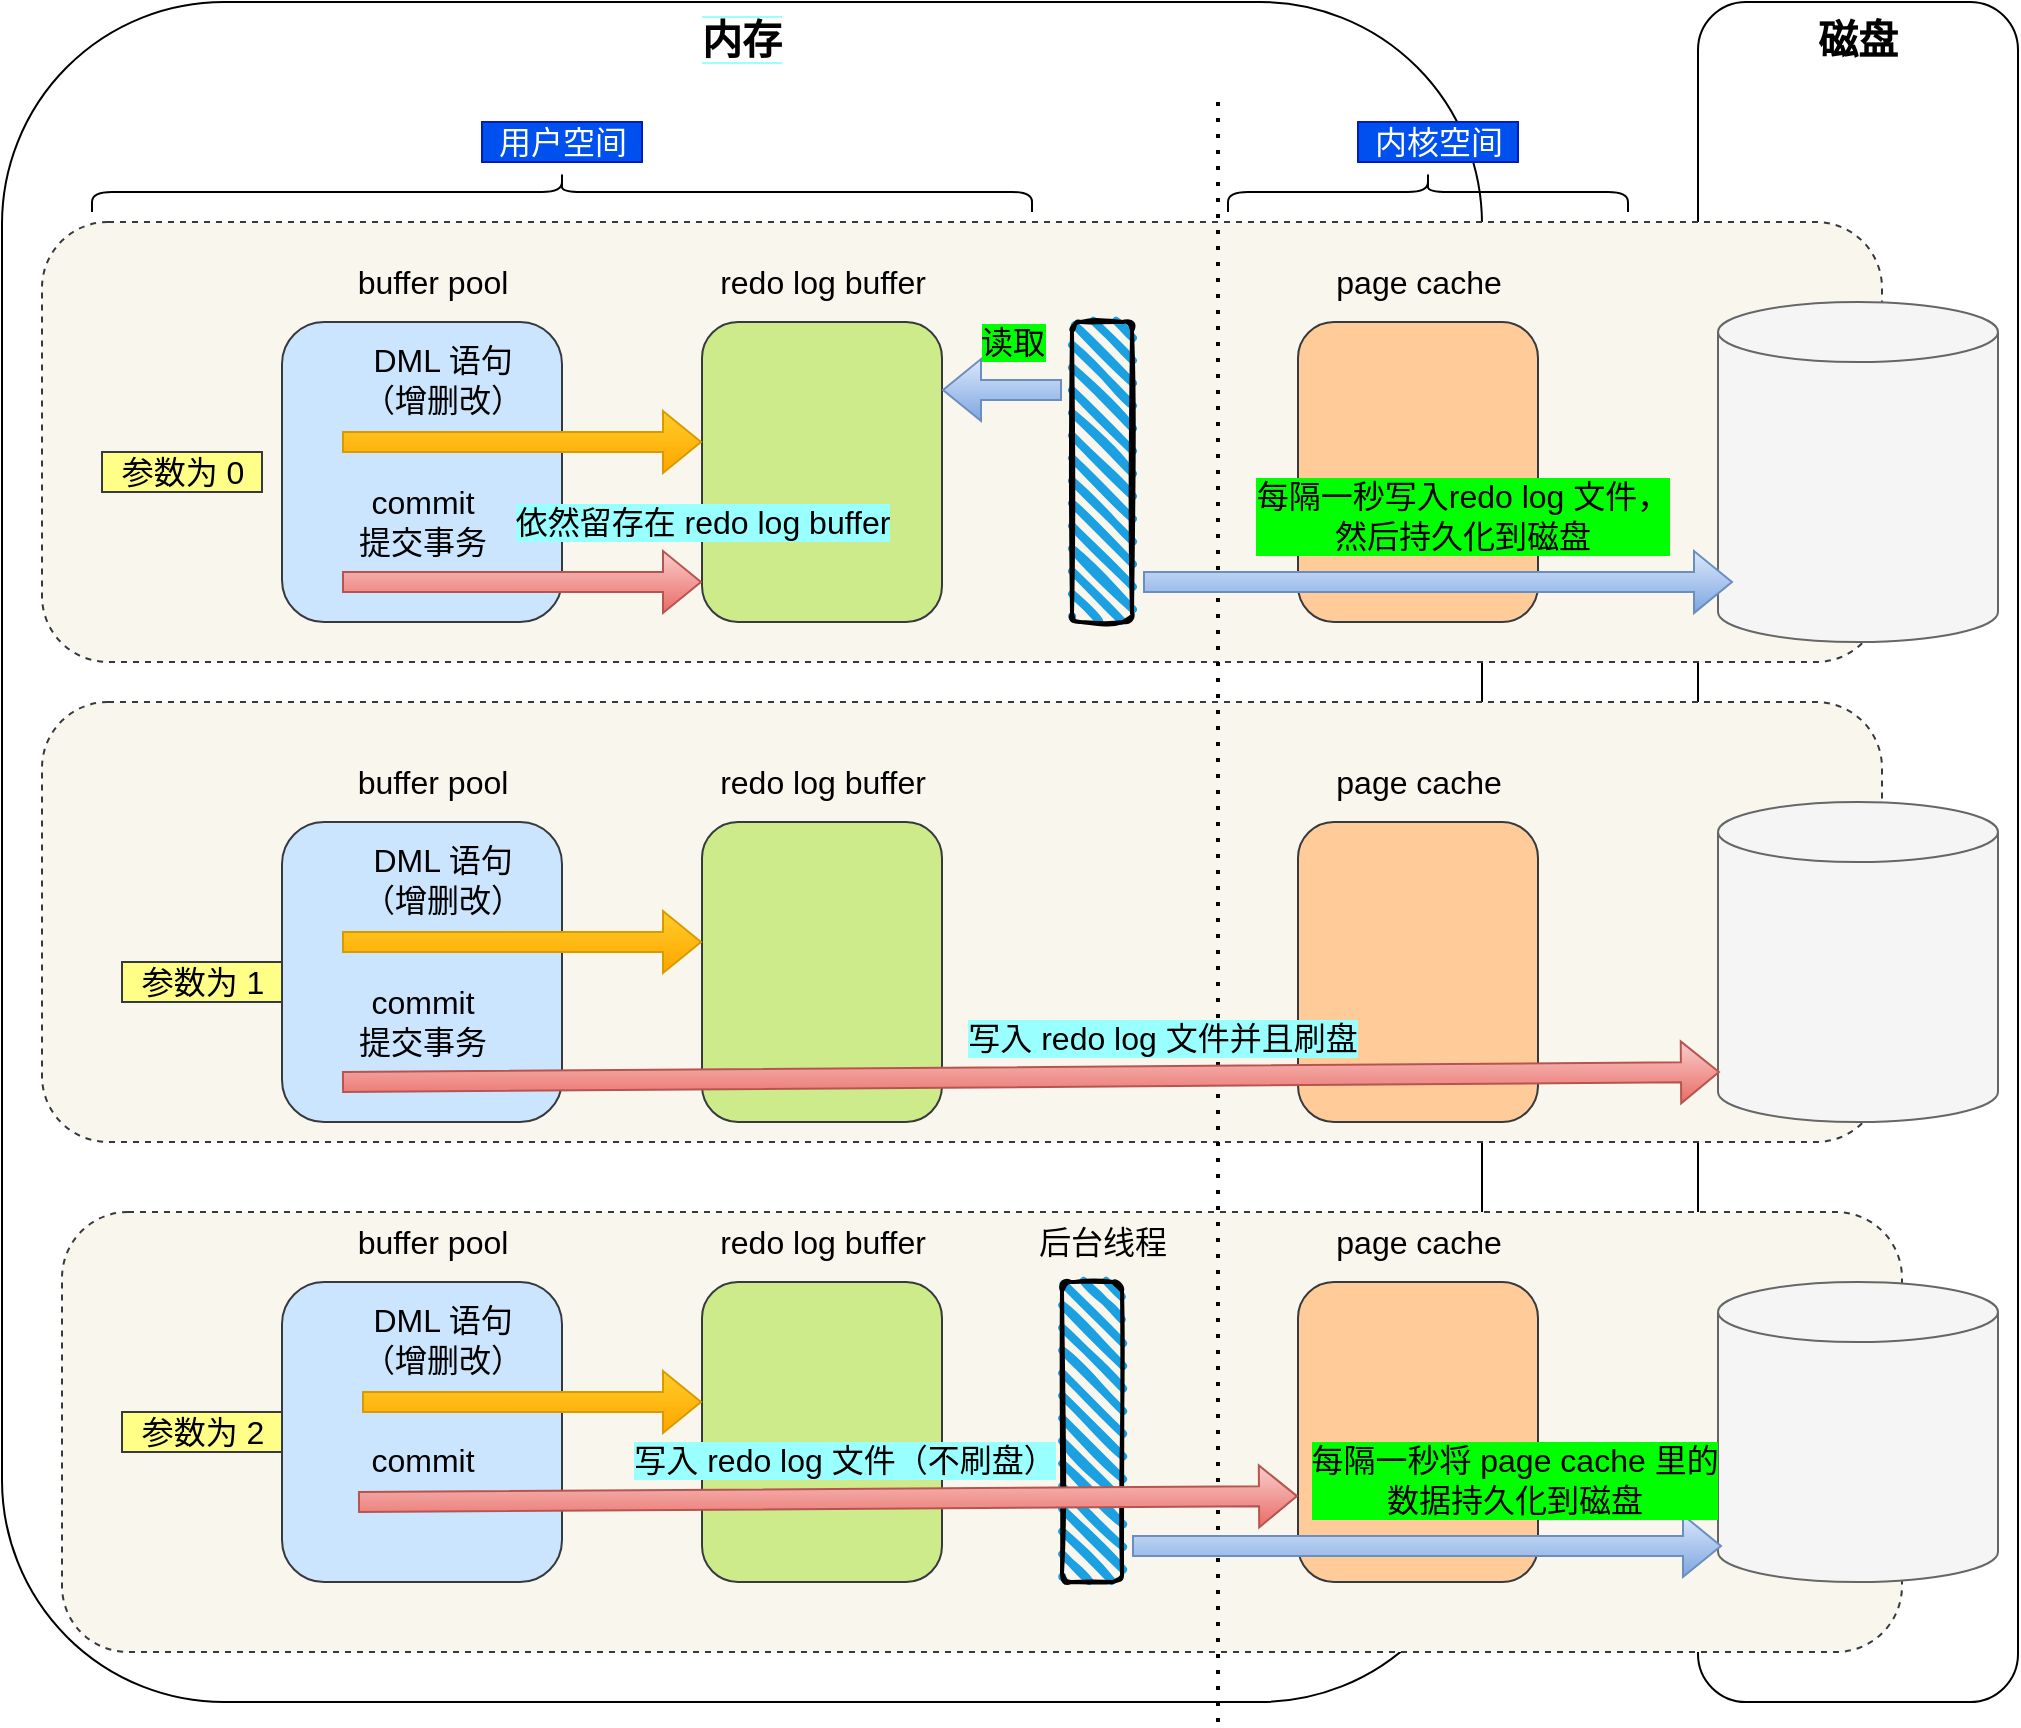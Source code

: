 <mxfile version="20.0.1" type="github">
  <diagram id="6q1AIOpyv46VLWpAABF8" name="Page-1">
    <mxGraphModel dx="916" dy="1884" grid="1" gridSize="10" guides="1" tooltips="1" connect="1" arrows="1" fold="1" page="1" pageScale="1" pageWidth="827" pageHeight="1169" math="0" shadow="0">
      <root>
        <mxCell id="0" />
        <mxCell id="1" parent="0" />
        <mxCell id="ZjG4IA8VryL87aqI9rix-1" value="&lt;font style=&quot;font-size: 20px;&quot;&gt;&lt;b&gt;磁盘&lt;/b&gt;&lt;/font&gt;" style="rounded=1;whiteSpace=wrap;html=1;fontSize=16;verticalAlign=top;" vertex="1" parent="1">
          <mxGeometry x="868" y="-10" width="160" height="850" as="geometry" />
        </mxCell>
        <mxCell id="ZjG4IA8VryL87aqI9rix-2" value="&lt;font style=&quot;font-size: 20px;&quot; color=&quot;#000000&quot;&gt;&lt;b style=&quot;background-color: rgb(255, 255, 255);&quot;&gt;内存&lt;/b&gt;&lt;/font&gt;" style="rounded=1;whiteSpace=wrap;html=1;labelBackgroundColor=#99FFFF;fontSize=16;fontColor=#99FFFF;strokeColor=default;fillColor=default;verticalAlign=top;" vertex="1" parent="1">
          <mxGeometry x="20" y="-10" width="740" height="850" as="geometry" />
        </mxCell>
        <mxCell id="ZjG4IA8VryL87aqI9rix-3" value="" style="rounded=1;whiteSpace=wrap;html=1;labelBackgroundColor=#99FFFF;fontSize=16;dashed=1;fillColor=#f9f7ed;strokeColor=#36393d;" vertex="1" parent="1">
          <mxGeometry x="50" y="595" width="920" height="220" as="geometry" />
        </mxCell>
        <mxCell id="ZjG4IA8VryL87aqI9rix-4" value="" style="rounded=1;whiteSpace=wrap;html=1;labelBackgroundColor=#99FFFF;fontSize=16;dashed=1;fillColor=#f9f7ed;strokeColor=#36393d;" vertex="1" parent="1">
          <mxGeometry x="40" y="340" width="920" height="220" as="geometry" />
        </mxCell>
        <mxCell id="ZjG4IA8VryL87aqI9rix-5" value="" style="rounded=1;whiteSpace=wrap;html=1;labelBackgroundColor=#99FFFF;fontSize=16;dashed=1;fillColor=#f9f7ed;strokeColor=#36393d;" vertex="1" parent="1">
          <mxGeometry x="40" y="100" width="920" height="220" as="geometry" />
        </mxCell>
        <mxCell id="ZjG4IA8VryL87aqI9rix-6" value="" style="rounded=1;whiteSpace=wrap;html=1;fontSize=16;fillColor=#cce5ff;strokeColor=#36393d;" vertex="1" parent="1">
          <mxGeometry x="160" y="150" width="140" height="150" as="geometry" />
        </mxCell>
        <mxCell id="ZjG4IA8VryL87aqI9rix-7" value="&lt;span style=&quot;&quot;&gt;redo log buffer&lt;/span&gt;" style="text;html=1;align=center;verticalAlign=middle;resizable=0;points=[];autosize=1;strokeColor=none;fillColor=none;fontSize=16;" vertex="1" parent="1">
          <mxGeometry x="370" y="120" width="120" height="20" as="geometry" />
        </mxCell>
        <mxCell id="ZjG4IA8VryL87aqI9rix-8" value="buffer pool" style="text;html=1;align=center;verticalAlign=middle;resizable=0;points=[];autosize=1;strokeColor=none;fillColor=none;fontSize=16;" vertex="1" parent="1">
          <mxGeometry x="190" y="120" width="90" height="20" as="geometry" />
        </mxCell>
        <mxCell id="ZjG4IA8VryL87aqI9rix-9" value="" style="rounded=1;whiteSpace=wrap;html=1;fontSize=16;fillColor=#cdeb8b;strokeColor=#36393d;" vertex="1" parent="1">
          <mxGeometry x="370" y="150" width="120" height="150" as="geometry" />
        </mxCell>
        <mxCell id="ZjG4IA8VryL87aqI9rix-10" value="DML 语句&lt;br&gt;（增删改）" style="text;html=1;align=center;verticalAlign=middle;resizable=0;points=[];autosize=1;strokeColor=none;fillColor=none;fontSize=16;" vertex="1" parent="1">
          <mxGeometry x="190" y="159" width="100" height="40" as="geometry" />
        </mxCell>
        <mxCell id="ZjG4IA8VryL87aqI9rix-11" value="" style="shape=flexArrow;endArrow=classic;html=1;rounded=0;fontSize=16;fillColor=#f8cecc;gradientColor=#ea6b66;strokeColor=#b85450;" edge="1" parent="1">
          <mxGeometry width="50" height="50" relative="1" as="geometry">
            <mxPoint x="190" y="280" as="sourcePoint" />
            <mxPoint x="370" y="280" as="targetPoint" />
          </mxGeometry>
        </mxCell>
        <mxCell id="ZjG4IA8VryL87aqI9rix-12" value="commit&lt;br&gt;提交事务" style="text;html=1;align=center;verticalAlign=middle;resizable=0;points=[];autosize=1;strokeColor=none;fillColor=none;fontSize=16;" vertex="1" parent="1">
          <mxGeometry x="190" y="230" width="80" height="40" as="geometry" />
        </mxCell>
        <mxCell id="ZjG4IA8VryL87aqI9rix-13" value="" style="shape=cylinder3;whiteSpace=wrap;html=1;boundedLbl=1;backgroundOutline=1;size=15;fontSize=16;fillColor=#f5f5f5;fontColor=#333333;strokeColor=#666666;" vertex="1" parent="1">
          <mxGeometry x="878" y="140" width="140" height="170" as="geometry" />
        </mxCell>
        <mxCell id="ZjG4IA8VryL87aqI9rix-14" value="" style="shape=cylinder3;whiteSpace=wrap;html=1;boundedLbl=1;backgroundOutline=1;size=15;fontSize=16;fillColor=#f5f5f5;fontColor=#333333;strokeColor=#666666;" vertex="1" parent="1">
          <mxGeometry x="878" y="390" width="140" height="160" as="geometry" />
        </mxCell>
        <mxCell id="ZjG4IA8VryL87aqI9rix-15" value="" style="shape=cylinder3;whiteSpace=wrap;html=1;boundedLbl=1;backgroundOutline=1;size=15;fontSize=16;fillColor=#f5f5f5;fontColor=#333333;strokeColor=#666666;" vertex="1" parent="1">
          <mxGeometry x="878" y="630" width="140" height="150" as="geometry" />
        </mxCell>
        <mxCell id="ZjG4IA8VryL87aqI9rix-16" value="" style="rounded=1;whiteSpace=wrap;html=1;fontSize=16;fillColor=#ffcc99;strokeColor=#36393d;" vertex="1" parent="1">
          <mxGeometry x="668" y="150" width="120" height="150" as="geometry" />
        </mxCell>
        <mxCell id="ZjG4IA8VryL87aqI9rix-17" value="page cache" style="text;html=1;align=center;verticalAlign=middle;resizable=0;points=[];autosize=1;strokeColor=none;fillColor=none;fontSize=16;" vertex="1" parent="1">
          <mxGeometry x="678" y="120" width="100" height="20" as="geometry" />
        </mxCell>
        <mxCell id="ZjG4IA8VryL87aqI9rix-18" value="" style="rounded=1;whiteSpace=wrap;html=1;fontSize=16;fillColor=#cce5ff;strokeColor=#36393d;" vertex="1" parent="1">
          <mxGeometry x="160" y="400" width="140" height="150" as="geometry" />
        </mxCell>
        <mxCell id="ZjG4IA8VryL87aqI9rix-19" value="&lt;span style=&quot;&quot;&gt;redo log buffer&lt;/span&gt;" style="text;html=1;align=center;verticalAlign=middle;resizable=0;points=[];autosize=1;strokeColor=none;fillColor=none;fontSize=16;" vertex="1" parent="1">
          <mxGeometry x="370" y="370" width="120" height="20" as="geometry" />
        </mxCell>
        <mxCell id="ZjG4IA8VryL87aqI9rix-20" value="buffer pool" style="text;html=1;align=center;verticalAlign=middle;resizable=0;points=[];autosize=1;strokeColor=none;fillColor=none;fontSize=16;" vertex="1" parent="1">
          <mxGeometry x="190" y="370" width="90" height="20" as="geometry" />
        </mxCell>
        <mxCell id="ZjG4IA8VryL87aqI9rix-21" value="" style="rounded=1;whiteSpace=wrap;html=1;fontSize=16;fillColor=#cdeb8b;strokeColor=#36393d;" vertex="1" parent="1">
          <mxGeometry x="370" y="400" width="120" height="150" as="geometry" />
        </mxCell>
        <mxCell id="ZjG4IA8VryL87aqI9rix-22" value="DML 语句&lt;br&gt;（增删改）" style="text;html=1;align=center;verticalAlign=middle;resizable=0;points=[];autosize=1;strokeColor=none;fillColor=none;fontSize=16;" vertex="1" parent="1">
          <mxGeometry x="190" y="409" width="100" height="40" as="geometry" />
        </mxCell>
        <mxCell id="ZjG4IA8VryL87aqI9rix-23" value="commit&lt;br&gt;提交事务" style="text;html=1;align=center;verticalAlign=middle;resizable=0;points=[];autosize=1;strokeColor=none;fillColor=none;fontSize=16;" vertex="1" parent="1">
          <mxGeometry x="190" y="480" width="80" height="40" as="geometry" />
        </mxCell>
        <mxCell id="ZjG4IA8VryL87aqI9rix-24" value="" style="rounded=1;whiteSpace=wrap;html=1;fontSize=16;fillColor=#ffcc99;strokeColor=#36393d;" vertex="1" parent="1">
          <mxGeometry x="668" y="400" width="120" height="150" as="geometry" />
        </mxCell>
        <mxCell id="ZjG4IA8VryL87aqI9rix-25" value="page cache" style="text;html=1;align=center;verticalAlign=middle;resizable=0;points=[];autosize=1;strokeColor=none;fillColor=none;fontSize=16;" vertex="1" parent="1">
          <mxGeometry x="678" y="370" width="100" height="20" as="geometry" />
        </mxCell>
        <mxCell id="ZjG4IA8VryL87aqI9rix-26" value="" style="rounded=1;whiteSpace=wrap;html=1;fontSize=16;fillColor=#cce5ff;strokeColor=#36393d;" vertex="1" parent="1">
          <mxGeometry x="160" y="630" width="140" height="150" as="geometry" />
        </mxCell>
        <mxCell id="ZjG4IA8VryL87aqI9rix-27" value="&lt;span style=&quot;&quot;&gt;redo log buffer&lt;/span&gt;" style="text;html=1;align=center;verticalAlign=middle;resizable=0;points=[];autosize=1;strokeColor=none;fillColor=none;fontSize=16;" vertex="1" parent="1">
          <mxGeometry x="370" y="600" width="120" height="20" as="geometry" />
        </mxCell>
        <mxCell id="ZjG4IA8VryL87aqI9rix-28" value="buffer pool" style="text;html=1;align=center;verticalAlign=middle;resizable=0;points=[];autosize=1;strokeColor=none;fillColor=none;fontSize=16;" vertex="1" parent="1">
          <mxGeometry x="190" y="600" width="90" height="20" as="geometry" />
        </mxCell>
        <mxCell id="ZjG4IA8VryL87aqI9rix-29" value="" style="rounded=1;whiteSpace=wrap;html=1;fontSize=16;fillColor=#cdeb8b;strokeColor=#36393d;" vertex="1" parent="1">
          <mxGeometry x="370" y="630" width="120" height="150" as="geometry" />
        </mxCell>
        <mxCell id="ZjG4IA8VryL87aqI9rix-30" value="DML 语句&lt;br&gt;（增删改）" style="text;html=1;align=center;verticalAlign=middle;resizable=0;points=[];autosize=1;strokeColor=none;fillColor=none;fontSize=16;" vertex="1" parent="1">
          <mxGeometry x="190" y="639" width="100" height="40" as="geometry" />
        </mxCell>
        <mxCell id="ZjG4IA8VryL87aqI9rix-33" value="commit" style="text;html=1;align=center;verticalAlign=middle;resizable=0;points=[];autosize=1;strokeColor=none;fillColor=none;fontSize=16;" vertex="1" parent="1">
          <mxGeometry x="195" y="709" width="70" height="20" as="geometry" />
        </mxCell>
        <mxCell id="ZjG4IA8VryL87aqI9rix-34" value="" style="rounded=1;whiteSpace=wrap;html=1;fontSize=16;fillColor=#ffcc99;strokeColor=#36393d;" vertex="1" parent="1">
          <mxGeometry x="668" y="630" width="120" height="150" as="geometry" />
        </mxCell>
        <mxCell id="ZjG4IA8VryL87aqI9rix-35" value="page cache" style="text;html=1;align=center;verticalAlign=middle;resizable=0;points=[];autosize=1;strokeColor=none;fillColor=none;fontSize=16;" vertex="1" parent="1">
          <mxGeometry x="678" y="600" width="100" height="20" as="geometry" />
        </mxCell>
        <mxCell id="ZjG4IA8VryL87aqI9rix-36" value="" style="shape=flexArrow;endArrow=classic;html=1;rounded=0;fontSize=16;fillColor=#ffcd28;gradientColor=#ffa500;strokeColor=#d79b00;" edge="1" parent="1">
          <mxGeometry width="50" height="50" relative="1" as="geometry">
            <mxPoint x="190" y="210" as="sourcePoint" />
            <mxPoint x="370" y="210" as="targetPoint" />
          </mxGeometry>
        </mxCell>
        <mxCell id="ZjG4IA8VryL87aqI9rix-37" value="" style="shape=flexArrow;endArrow=classic;html=1;rounded=0;fontSize=16;fillColor=#ffcd28;gradientColor=#ffa500;strokeColor=#d79b00;" edge="1" parent="1">
          <mxGeometry width="50" height="50" relative="1" as="geometry">
            <mxPoint x="190" y="460" as="sourcePoint" />
            <mxPoint x="370" y="460" as="targetPoint" />
          </mxGeometry>
        </mxCell>
        <mxCell id="ZjG4IA8VryL87aqI9rix-40" value="" style="shape=flexArrow;endArrow=classic;html=1;rounded=0;fontSize=16;fillColor=#ffcd28;gradientColor=#ffa500;strokeColor=#d79b00;" edge="1" parent="1">
          <mxGeometry width="50" height="50" relative="1" as="geometry">
            <mxPoint x="200" y="690" as="sourcePoint" />
            <mxPoint x="370" y="690" as="targetPoint" />
          </mxGeometry>
        </mxCell>
        <mxCell id="ZjG4IA8VryL87aqI9rix-41" value="参数为 0" style="text;html=1;align=center;verticalAlign=middle;resizable=0;points=[];autosize=1;strokeColor=#36393d;fillColor=#ffff88;fontSize=16;" vertex="1" parent="1">
          <mxGeometry x="70" y="215" width="80" height="20" as="geometry" />
        </mxCell>
        <mxCell id="ZjG4IA8VryL87aqI9rix-42" value="参数为 1" style="text;html=1;align=center;verticalAlign=middle;resizable=0;points=[];autosize=1;strokeColor=#36393d;fillColor=#ffff88;fontSize=16;" vertex="1" parent="1">
          <mxGeometry x="80" y="470" width="80" height="20" as="geometry" />
        </mxCell>
        <mxCell id="ZjG4IA8VryL87aqI9rix-43" value="参数为 2" style="text;html=1;align=center;verticalAlign=middle;resizable=0;points=[];autosize=1;strokeColor=#36393d;fillColor=#ffff88;fontSize=16;" vertex="1" parent="1">
          <mxGeometry x="80" y="695" width="80" height="20" as="geometry" />
        </mxCell>
        <mxCell id="ZjG4IA8VryL87aqI9rix-44" value="&lt;span style=&quot;&quot;&gt;依然留存在 redo log buffer&lt;/span&gt;" style="edgeLabel;html=1;align=center;verticalAlign=middle;resizable=0;points=[];fontSize=16;labelBackgroundColor=#99FFFF;" vertex="1" connectable="0" parent="1">
          <mxGeometry x="369.995" y="250.0" as="geometry" />
        </mxCell>
        <mxCell id="ZjG4IA8VryL87aqI9rix-45" value="" style="endArrow=none;dashed=1;html=1;dashPattern=1 3;strokeWidth=2;rounded=0;labelBackgroundColor=#99FFFF;fontSize=16;fontColor=#99FFFF;" edge="1" parent="1">
          <mxGeometry width="50" height="50" relative="1" as="geometry">
            <mxPoint x="628" y="850" as="sourcePoint" />
            <mxPoint x="628" y="40" as="targetPoint" />
          </mxGeometry>
        </mxCell>
        <mxCell id="ZjG4IA8VryL87aqI9rix-46" value="" style="shape=curlyBracket;whiteSpace=wrap;html=1;rounded=1;flipH=1;labelBackgroundColor=#99FFFF;fontSize=16;fontColor=#99FFFF;rotation=-90;strokeColor=default;fillColor=default;" vertex="1" parent="1">
          <mxGeometry x="290" y="-150" width="20" height="470" as="geometry" />
        </mxCell>
        <mxCell id="ZjG4IA8VryL87aqI9rix-47" value="用户空间" style="text;html=1;align=center;verticalAlign=middle;resizable=0;points=[];autosize=1;strokeColor=#001DBC;fillColor=#0050ef;fontSize=16;fontColor=#ffffff;" vertex="1" parent="1">
          <mxGeometry x="260" y="50" width="80" height="20" as="geometry" />
        </mxCell>
        <mxCell id="ZjG4IA8VryL87aqI9rix-48" value="" style="shape=curlyBracket;whiteSpace=wrap;html=1;rounded=1;flipH=1;labelBackgroundColor=#99FFFF;fontSize=16;fontColor=#99FFFF;rotation=-90;strokeColor=default;fillColor=default;" vertex="1" parent="1">
          <mxGeometry x="723" y="-15" width="20" height="200" as="geometry" />
        </mxCell>
        <mxCell id="ZjG4IA8VryL87aqI9rix-49" value="内核空间" style="text;html=1;align=center;verticalAlign=middle;resizable=0;points=[];autosize=1;strokeColor=#001DBC;fillColor=#0050ef;fontSize=16;fontColor=#ffffff;" vertex="1" parent="1">
          <mxGeometry x="698" y="50" width="80" height="20" as="geometry" />
        </mxCell>
        <mxCell id="ZjG4IA8VryL87aqI9rix-50" value="" style="rounded=1;whiteSpace=wrap;html=1;strokeWidth=2;fillWeight=4;hachureGap=8;hachureAngle=45;fillColor=#1ba1e2;sketch=1;" vertex="1" parent="1">
          <mxGeometry x="555" y="150" width="30" height="150" as="geometry" />
        </mxCell>
        <mxCell id="ZjG4IA8VryL87aqI9rix-51" value="后台线程" style="text;html=1;align=center;verticalAlign=middle;resizable=0;points=[];autosize=1;strokeColor=none;fillColor=none;fontSize=16;" vertex="1" parent="1">
          <mxGeometry x="530" y="600" width="80" height="20" as="geometry" />
        </mxCell>
        <mxCell id="ZjG4IA8VryL87aqI9rix-38" value="" style="shape=flexArrow;endArrow=classic;html=1;rounded=0;fontSize=16;fillColor=#f8cecc;gradientColor=#ea6b66;strokeColor=#b85450;entryX=0.007;entryY=0.844;entryDx=0;entryDy=0;entryPerimeter=0;" edge="1" parent="1" target="ZjG4IA8VryL87aqI9rix-14">
          <mxGeometry width="50" height="50" relative="1" as="geometry">
            <mxPoint x="190" y="530" as="sourcePoint" />
            <mxPoint x="780" y="530" as="targetPoint" />
          </mxGeometry>
        </mxCell>
        <mxCell id="ZjG4IA8VryL87aqI9rix-39" value="&lt;span style=&quot;&quot;&gt;写入 redo log 文件并且刷盘&lt;/span&gt;" style="edgeLabel;html=1;align=center;verticalAlign=middle;resizable=0;points=[];fontSize=16;labelBackgroundColor=#99FFFF;" vertex="1" connectable="0" parent="ZjG4IA8VryL87aqI9rix-38">
          <mxGeometry x="-0.036" y="3" relative="1" as="geometry">
            <mxPoint x="78" y="-17" as="offset" />
          </mxGeometry>
        </mxCell>
        <mxCell id="ZjG4IA8VryL87aqI9rix-52" value="" style="shape=flexArrow;endArrow=classic;html=1;rounded=0;fontSize=16;fillColor=#dae8fc;gradientColor=#7ea6e0;strokeColor=#6c8ebf;labelBackgroundColor=#99FFFF;" edge="1" parent="1">
          <mxGeometry width="50" height="50" relative="1" as="geometry">
            <mxPoint x="585" y="761.98" as="sourcePoint" />
            <mxPoint x="880" y="762" as="targetPoint" />
          </mxGeometry>
        </mxCell>
        <mxCell id="ZjG4IA8VryL87aqI9rix-53" value="每隔一秒将 page cache 里的&lt;br&gt;数据持久化到磁盘" style="edgeLabel;html=1;align=center;verticalAlign=middle;resizable=0;points=[];fontSize=16;labelBackgroundColor=#00FF00;" vertex="1" connectable="0" parent="ZjG4IA8VryL87aqI9rix-52">
          <mxGeometry x="-0.237" y="-3" relative="1" as="geometry">
            <mxPoint x="78" y="-36" as="offset" />
          </mxGeometry>
        </mxCell>
        <mxCell id="ZjG4IA8VryL87aqI9rix-56" value="" style="rounded=1;whiteSpace=wrap;html=1;strokeWidth=2;fillWeight=4;hachureGap=8;hachureAngle=45;fillColor=#1ba1e2;sketch=1;" vertex="1" parent="1">
          <mxGeometry x="550" y="630" width="30" height="150" as="geometry" />
        </mxCell>
        <mxCell id="ZjG4IA8VryL87aqI9rix-31" value="" style="shape=flexArrow;endArrow=classic;html=1;rounded=0;fontSize=16;fillColor=#f8cecc;gradientColor=#ea6b66;strokeColor=#b85450;labelBackgroundColor=#99FFFF;entryX=0;entryY=0.847;entryDx=0;entryDy=0;entryPerimeter=0;" edge="1" parent="1">
          <mxGeometry width="50" height="50" relative="1" as="geometry">
            <mxPoint x="198" y="740" as="sourcePoint" />
            <mxPoint x="668" y="737.05" as="targetPoint" />
          </mxGeometry>
        </mxCell>
        <mxCell id="ZjG4IA8VryL87aqI9rix-32" value="写入 redo log 文件（不刷盘）" style="edgeLabel;html=1;align=center;verticalAlign=middle;resizable=0;points=[];fontSize=16;labelBackgroundColor=#99FFFF;" vertex="1" connectable="0" parent="ZjG4IA8VryL87aqI9rix-31">
          <mxGeometry x="-0.237" y="-3" relative="1" as="geometry">
            <mxPoint x="63" y="-23" as="offset" />
          </mxGeometry>
        </mxCell>
        <mxCell id="ZjG4IA8VryL87aqI9rix-57" value="" style="shape=flexArrow;endArrow=classic;html=1;rounded=0;fontSize=16;fillColor=#dae8fc;gradientColor=#7ea6e0;strokeColor=#6c8ebf;labelBackgroundColor=#99FFFF;" edge="1" parent="1">
          <mxGeometry width="50" height="50" relative="1" as="geometry">
            <mxPoint x="590.5" y="280" as="sourcePoint" />
            <mxPoint x="885.5" y="280.02" as="targetPoint" />
          </mxGeometry>
        </mxCell>
        <mxCell id="ZjG4IA8VryL87aqI9rix-58" value="每隔一秒写入redo log 文件，&lt;br&gt;然后持久化到磁盘" style="edgeLabel;html=1;align=center;verticalAlign=middle;resizable=0;points=[];fontSize=16;labelBackgroundColor=#00FF00;" vertex="1" connectable="0" parent="ZjG4IA8VryL87aqI9rix-57">
          <mxGeometry x="-0.237" y="-3" relative="1" as="geometry">
            <mxPoint x="47" y="-36" as="offset" />
          </mxGeometry>
        </mxCell>
        <mxCell id="ZjG4IA8VryL87aqI9rix-62" value="" style="shape=flexArrow;endArrow=classic;html=1;rounded=0;fontSize=16;fillColor=#dae8fc;gradientColor=#7ea6e0;strokeColor=#6c8ebf;" edge="1" parent="1">
          <mxGeometry width="50" height="50" relative="1" as="geometry">
            <mxPoint x="550" y="184" as="sourcePoint" />
            <mxPoint x="490" y="184" as="targetPoint" />
          </mxGeometry>
        </mxCell>
        <mxCell id="ZjG4IA8VryL87aqI9rix-63" value="读取" style="text;html=1;align=center;verticalAlign=middle;resizable=0;points=[];autosize=1;strokeColor=none;fillColor=none;fontSize=16;labelBackgroundColor=#00FF00;" vertex="1" parent="1">
          <mxGeometry x="500" y="150" width="50" height="20" as="geometry" />
        </mxCell>
      </root>
    </mxGraphModel>
  </diagram>
</mxfile>
